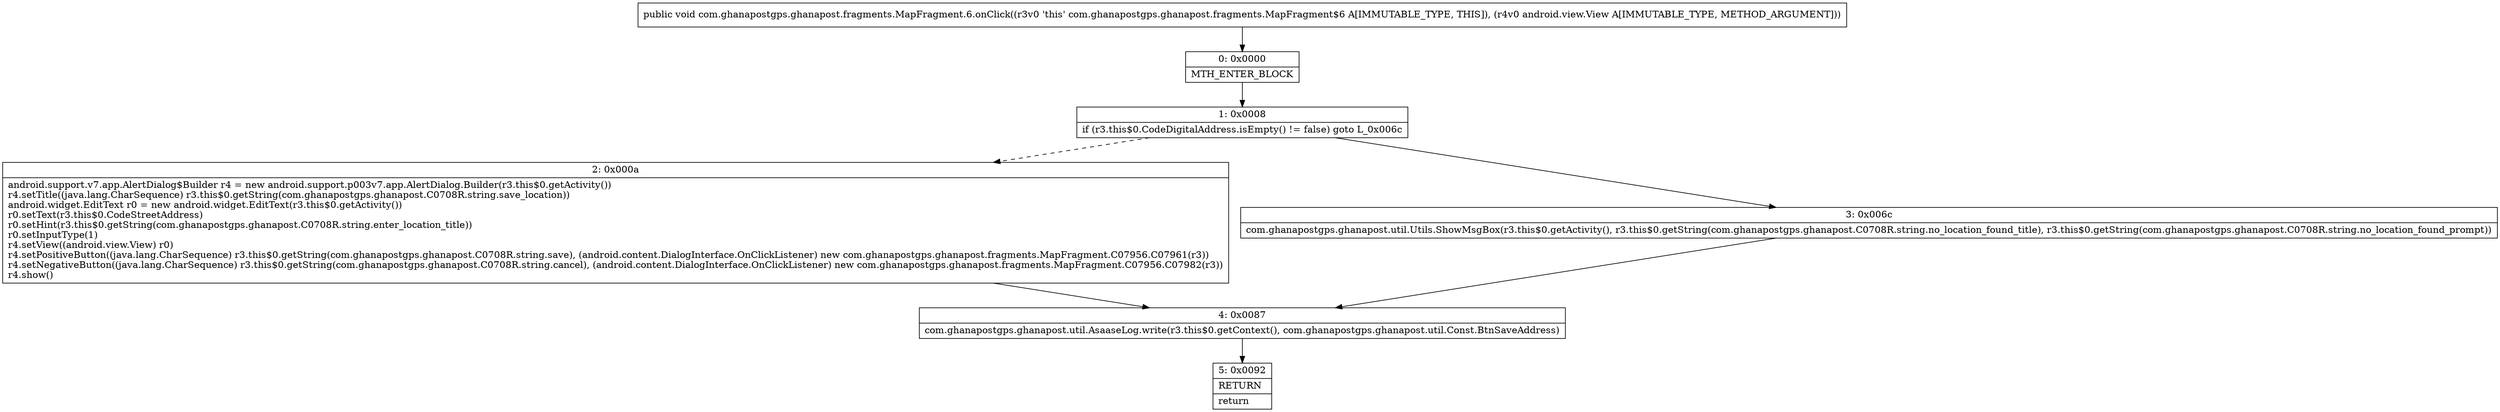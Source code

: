 digraph "CFG forcom.ghanapostgps.ghanapost.fragments.MapFragment.6.onClick(Landroid\/view\/View;)V" {
Node_0 [shape=record,label="{0\:\ 0x0000|MTH_ENTER_BLOCK\l}"];
Node_1 [shape=record,label="{1\:\ 0x0008|if (r3.this$0.CodeDigitalAddress.isEmpty() != false) goto L_0x006c\l}"];
Node_2 [shape=record,label="{2\:\ 0x000a|android.support.v7.app.AlertDialog$Builder r4 = new android.support.p003v7.app.AlertDialog.Builder(r3.this$0.getActivity())\lr4.setTitle((java.lang.CharSequence) r3.this$0.getString(com.ghanapostgps.ghanapost.C0708R.string.save_location))\landroid.widget.EditText r0 = new android.widget.EditText(r3.this$0.getActivity())\lr0.setText(r3.this$0.CodeStreetAddress)\lr0.setHint(r3.this$0.getString(com.ghanapostgps.ghanapost.C0708R.string.enter_location_title))\lr0.setInputType(1)\lr4.setView((android.view.View) r0)\lr4.setPositiveButton((java.lang.CharSequence) r3.this$0.getString(com.ghanapostgps.ghanapost.C0708R.string.save), (android.content.DialogInterface.OnClickListener) new com.ghanapostgps.ghanapost.fragments.MapFragment.C07956.C07961(r3))\lr4.setNegativeButton((java.lang.CharSequence) r3.this$0.getString(com.ghanapostgps.ghanapost.C0708R.string.cancel), (android.content.DialogInterface.OnClickListener) new com.ghanapostgps.ghanapost.fragments.MapFragment.C07956.C07982(r3))\lr4.show()\l}"];
Node_3 [shape=record,label="{3\:\ 0x006c|com.ghanapostgps.ghanapost.util.Utils.ShowMsgBox(r3.this$0.getActivity(), r3.this$0.getString(com.ghanapostgps.ghanapost.C0708R.string.no_location_found_title), r3.this$0.getString(com.ghanapostgps.ghanapost.C0708R.string.no_location_found_prompt))\l}"];
Node_4 [shape=record,label="{4\:\ 0x0087|com.ghanapostgps.ghanapost.util.AsaaseLog.write(r3.this$0.getContext(), com.ghanapostgps.ghanapost.util.Const.BtnSaveAddress)\l}"];
Node_5 [shape=record,label="{5\:\ 0x0092|RETURN\l|return\l}"];
MethodNode[shape=record,label="{public void com.ghanapostgps.ghanapost.fragments.MapFragment.6.onClick((r3v0 'this' com.ghanapostgps.ghanapost.fragments.MapFragment$6 A[IMMUTABLE_TYPE, THIS]), (r4v0 android.view.View A[IMMUTABLE_TYPE, METHOD_ARGUMENT])) }"];
MethodNode -> Node_0;
Node_0 -> Node_1;
Node_1 -> Node_2[style=dashed];
Node_1 -> Node_3;
Node_2 -> Node_4;
Node_3 -> Node_4;
Node_4 -> Node_5;
}

